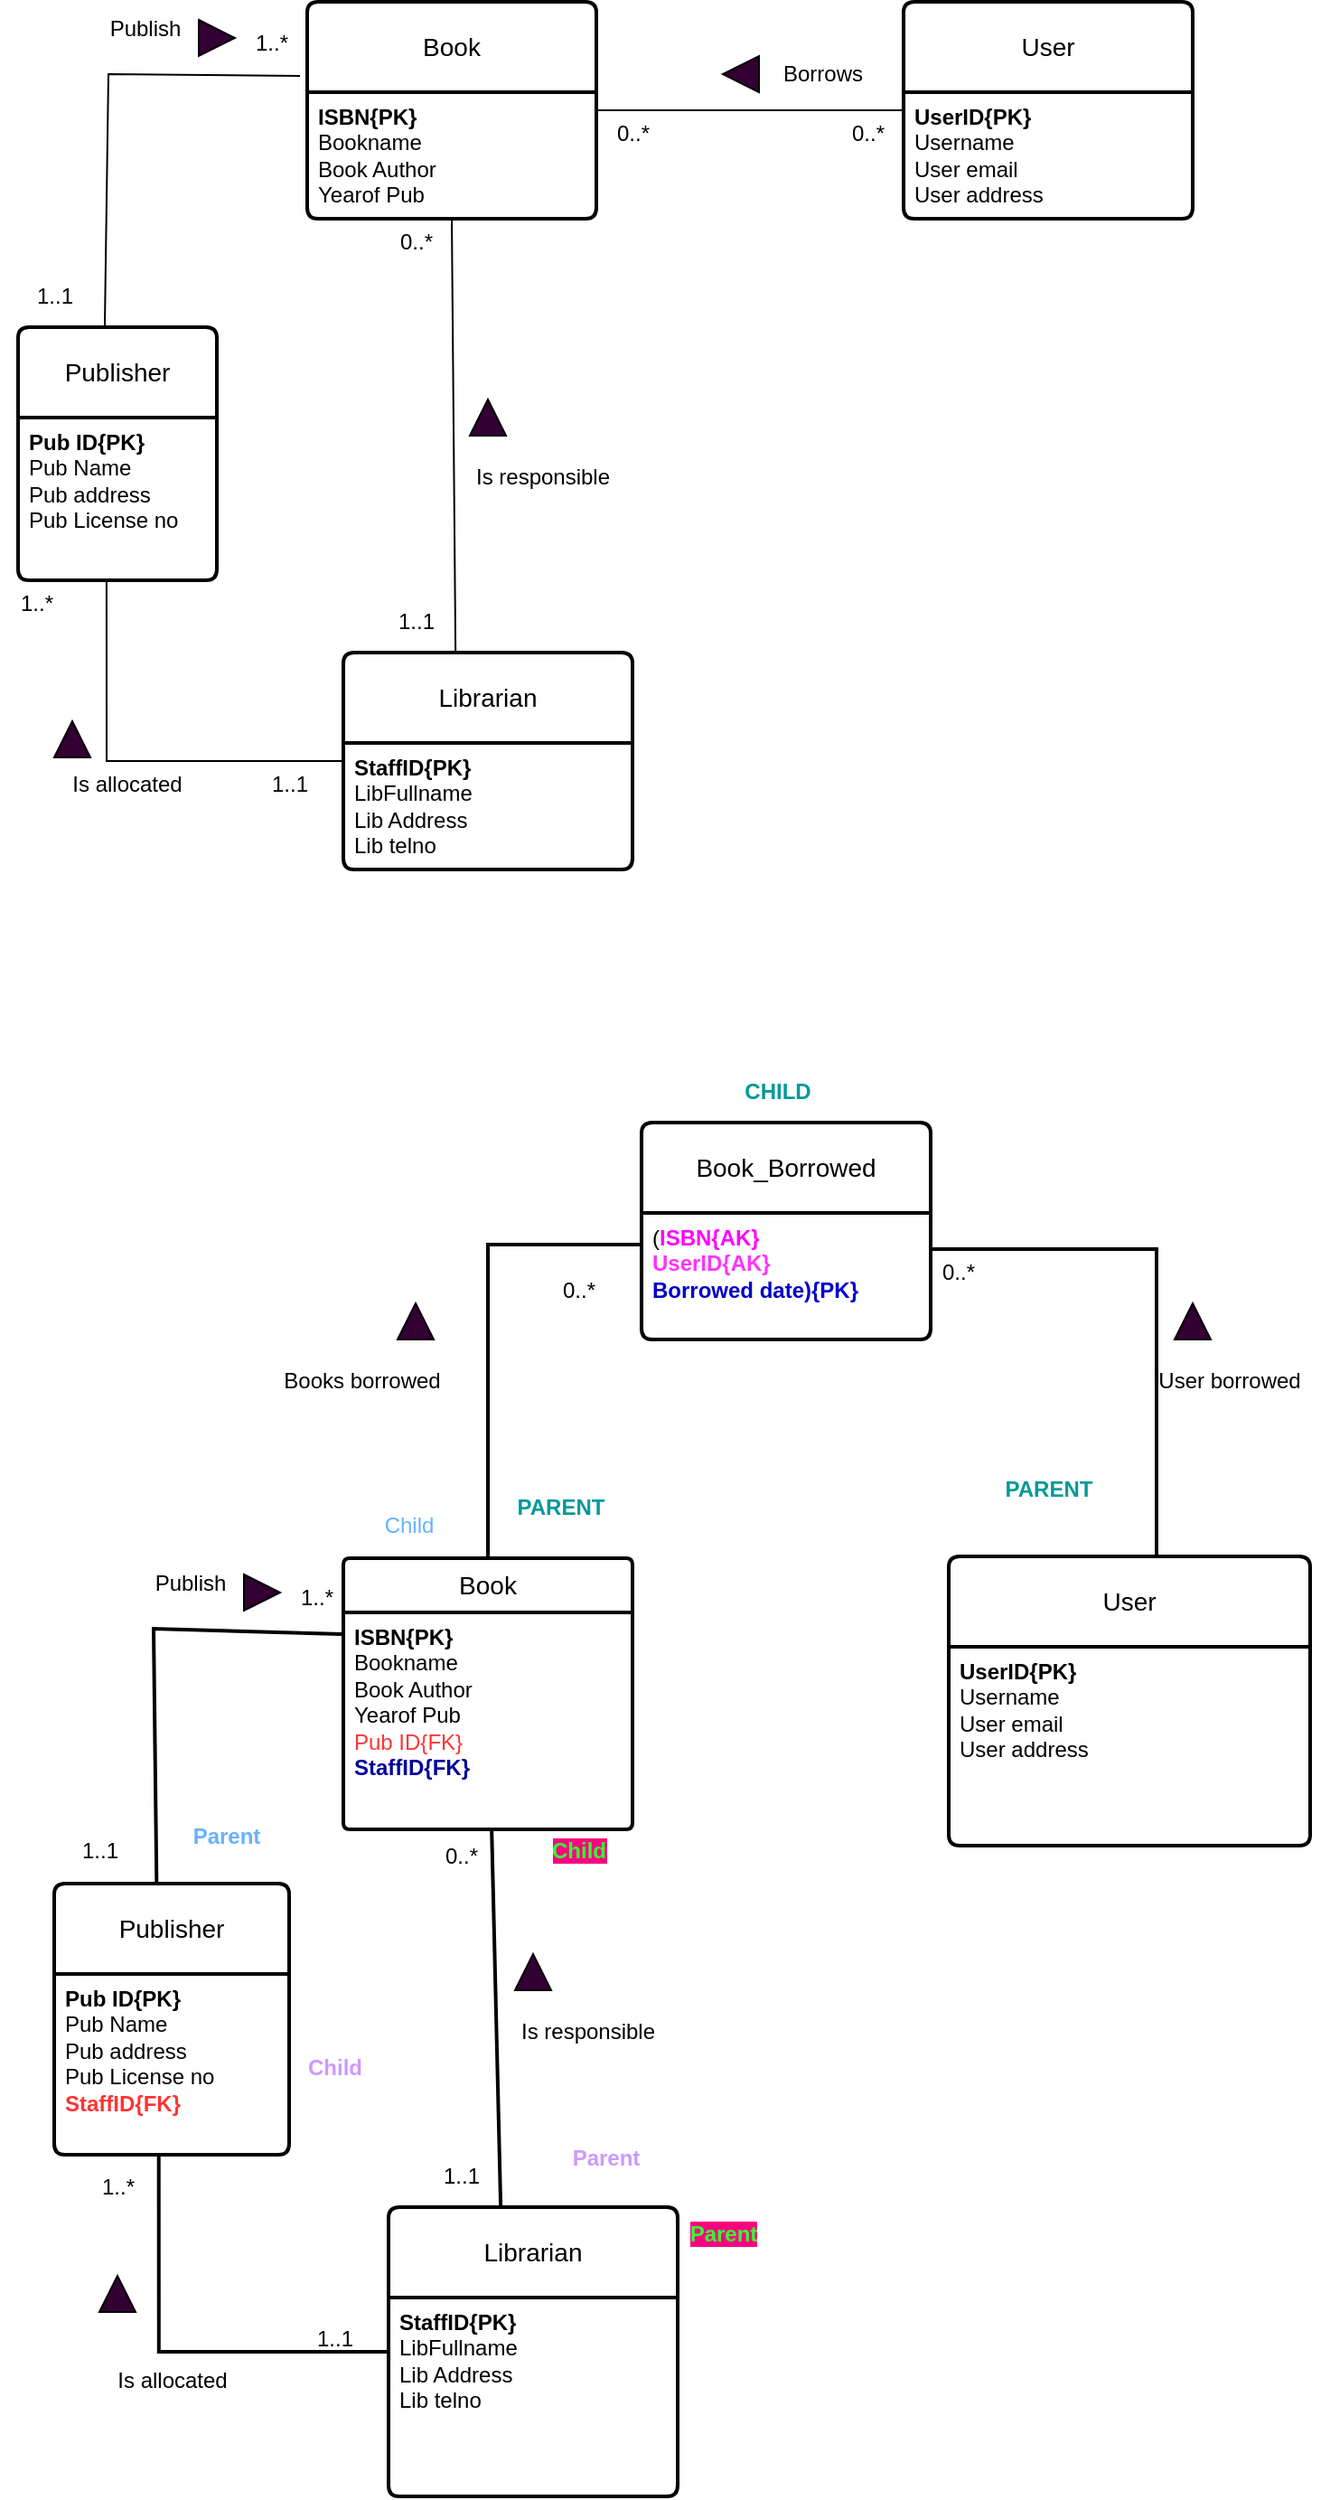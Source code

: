 <mxfile version="22.1.0" type="github">
  <diagram name="Page-1" id="6mNYl5aLtAXrVdr73i4R">
    <mxGraphModel dx="1434" dy="790" grid="1" gridSize="10" guides="1" tooltips="1" connect="1" arrows="1" fold="1" page="1" pageScale="1" pageWidth="850" pageHeight="1100" math="0" shadow="0">
      <root>
        <mxCell id="0" />
        <mxCell id="1" parent="0" />
        <mxCell id="qyHEatYL2sMcPmLjVxqT-1" value="Book" style="swimlane;childLayout=stackLayout;horizontal=1;startSize=50;horizontalStack=0;rounded=1;fontSize=14;fontStyle=0;strokeWidth=2;resizeParent=0;resizeLast=1;shadow=0;dashed=0;align=center;arcSize=4;whiteSpace=wrap;html=1;" parent="1" vertex="1">
          <mxGeometry x="230" y="400" width="160" height="120" as="geometry" />
        </mxCell>
        <mxCell id="qyHEatYL2sMcPmLjVxqT-2" value="&lt;b&gt;ISBN{PK}&lt;br&gt;&lt;/b&gt;Bookname&lt;br&gt;Book Author&lt;br&gt;Yearof Pub" style="align=left;strokeColor=none;fillColor=none;spacingLeft=4;fontSize=12;verticalAlign=top;resizable=0;rotatable=0;part=1;html=1;" parent="qyHEatYL2sMcPmLjVxqT-1" vertex="1">
          <mxGeometry y="50" width="160" height="70" as="geometry" />
        </mxCell>
        <mxCell id="qyHEatYL2sMcPmLjVxqT-9" value="" style="swimlane;childLayout=stackLayout;horizontal=1;startSize=50;horizontalStack=0;rounded=1;fontSize=14;fontStyle=0;strokeWidth=2;resizeParent=0;resizeLast=1;shadow=0;dashed=0;align=center;arcSize=4;whiteSpace=wrap;html=1;" parent="qyHEatYL2sMcPmLjVxqT-1" vertex="1">
          <mxGeometry y="120" width="160" as="geometry" />
        </mxCell>
        <mxCell id="qyHEatYL2sMcPmLjVxqT-3" value="User" style="swimlane;childLayout=stackLayout;horizontal=1;startSize=50;horizontalStack=0;rounded=1;fontSize=14;fontStyle=0;strokeWidth=2;resizeParent=0;resizeLast=1;shadow=0;dashed=0;align=center;arcSize=4;whiteSpace=wrap;html=1;" parent="1" vertex="1">
          <mxGeometry x="560" y="400" width="160" height="120" as="geometry" />
        </mxCell>
        <mxCell id="qyHEatYL2sMcPmLjVxqT-4" value="&lt;b&gt;UserID{PK}&lt;br&gt;&lt;/b&gt;Username&lt;br&gt;User email&lt;br&gt;User address" style="align=left;strokeColor=none;fillColor=none;spacingLeft=4;fontSize=12;verticalAlign=top;resizable=0;rotatable=0;part=1;html=1;" parent="qyHEatYL2sMcPmLjVxqT-3" vertex="1">
          <mxGeometry y="50" width="160" height="70" as="geometry" />
        </mxCell>
        <mxCell id="qyHEatYL2sMcPmLjVxqT-5" value="Publisher" style="swimlane;childLayout=stackLayout;horizontal=1;startSize=50;horizontalStack=0;rounded=1;fontSize=14;fontStyle=0;strokeWidth=2;resizeParent=0;resizeLast=1;shadow=0;dashed=0;align=center;arcSize=4;whiteSpace=wrap;html=1;" parent="1" vertex="1">
          <mxGeometry x="70" y="580" width="110" height="140" as="geometry" />
        </mxCell>
        <mxCell id="qyHEatYL2sMcPmLjVxqT-6" value="&lt;b&gt;Pub ID{PK}&lt;br&gt;&lt;/b&gt;Pub Name&lt;br&gt;Pub address&lt;br&gt;Pub License no" style="align=left;strokeColor=none;fillColor=none;spacingLeft=4;fontSize=12;verticalAlign=top;resizable=0;rotatable=0;part=1;html=1;" parent="qyHEatYL2sMcPmLjVxqT-5" vertex="1">
          <mxGeometry y="50" width="110" height="90" as="geometry" />
        </mxCell>
        <mxCell id="qyHEatYL2sMcPmLjVxqT-7" value="Librarian" style="swimlane;childLayout=stackLayout;horizontal=1;startSize=50;horizontalStack=0;rounded=1;fontSize=14;fontStyle=0;strokeWidth=2;resizeParent=0;resizeLast=1;shadow=0;dashed=0;align=center;arcSize=4;whiteSpace=wrap;html=1;" parent="1" vertex="1">
          <mxGeometry x="250" y="760" width="160" height="120" as="geometry" />
        </mxCell>
        <mxCell id="qyHEatYL2sMcPmLjVxqT-8" value="&lt;b&gt;StaffID{PK}&lt;/b&gt;&lt;br&gt;LibFullname&lt;br&gt;Lib Address&lt;br&gt;Lib telno" style="align=left;strokeColor=none;fillColor=none;spacingLeft=4;fontSize=12;verticalAlign=top;resizable=0;rotatable=0;part=1;html=1;" parent="qyHEatYL2sMcPmLjVxqT-7" vertex="1">
          <mxGeometry y="50" width="160" height="70" as="geometry" />
        </mxCell>
        <mxCell id="qyHEatYL2sMcPmLjVxqT-11" value="" style="endArrow=none;html=1;rounded=0;entryX=0;entryY=0.5;entryDx=0;entryDy=0;" parent="1" target="qyHEatYL2sMcPmLjVxqT-3" edge="1">
          <mxGeometry width="50" height="50" relative="1" as="geometry">
            <mxPoint x="390" y="460" as="sourcePoint" />
            <mxPoint x="370" y="410" as="targetPoint" />
          </mxGeometry>
        </mxCell>
        <mxCell id="qyHEatYL2sMcPmLjVxqT-12" value="" style="endArrow=none;html=1;rounded=0;entryX=0.388;entryY=0;entryDx=0;entryDy=0;exitX=0.5;exitY=1;exitDx=0;exitDy=0;entryPerimeter=0;" parent="1" source="qyHEatYL2sMcPmLjVxqT-2" target="qyHEatYL2sMcPmLjVxqT-7" edge="1">
          <mxGeometry width="50" height="50" relative="1" as="geometry">
            <mxPoint x="160" y="560" as="sourcePoint" />
            <mxPoint x="320" y="560" as="targetPoint" />
          </mxGeometry>
        </mxCell>
        <mxCell id="qyHEatYL2sMcPmLjVxqT-14" style="edgeStyle=orthogonalEdgeStyle;rounded=0;orthogonalLoop=1;jettySize=auto;html=1;entryX=0.445;entryY=1;entryDx=0;entryDy=0;entryPerimeter=0;endArrow=none;endFill=0;" parent="1" source="qyHEatYL2sMcPmLjVxqT-7" target="qyHEatYL2sMcPmLjVxqT-6" edge="1">
          <mxGeometry relative="1" as="geometry" />
        </mxCell>
        <mxCell id="qyHEatYL2sMcPmLjVxqT-19" value="" style="endArrow=none;html=1;rounded=0;entryX=-0.025;entryY=0.342;entryDx=0;entryDy=0;entryPerimeter=0;exitX=0.436;exitY=0.007;exitDx=0;exitDy=0;exitPerimeter=0;" parent="1" source="qyHEatYL2sMcPmLjVxqT-5" target="qyHEatYL2sMcPmLjVxqT-1" edge="1">
          <mxGeometry width="50" height="50" relative="1" as="geometry">
            <mxPoint x="120" y="570" as="sourcePoint" />
            <mxPoint x="230" y="435" as="targetPoint" />
            <Array as="points">
              <mxPoint x="120" y="440" />
            </Array>
          </mxGeometry>
        </mxCell>
        <mxCell id="qyHEatYL2sMcPmLjVxqT-20" value="" style="triangle;whiteSpace=wrap;html=1;strokeColor=#000000;fillColor=#330033;rotation=-90;" parent="1" vertex="1">
          <mxGeometry x="320" y="620" width="20" height="20" as="geometry" />
        </mxCell>
        <mxCell id="qyHEatYL2sMcPmLjVxqT-21" value="" style="triangle;whiteSpace=wrap;html=1;strokeColor=#000000;fillColor=#330033;" parent="1" vertex="1">
          <mxGeometry x="170" y="410" width="20" height="20" as="geometry" />
        </mxCell>
        <mxCell id="qyHEatYL2sMcPmLjVxqT-23" value="" style="triangle;whiteSpace=wrap;html=1;strokeColor=#000000;fillColor=#330033;rotation=-90;" parent="1" vertex="1">
          <mxGeometry x="90" y="798" width="20" height="20" as="geometry" />
        </mxCell>
        <mxCell id="qyHEatYL2sMcPmLjVxqT-24" value="" style="triangle;whiteSpace=wrap;html=1;strokeColor=#000000;fillColor=#330033;rotation=-180;" parent="1" vertex="1">
          <mxGeometry x="460" y="430" width="20" height="20" as="geometry" />
        </mxCell>
        <mxCell id="qyHEatYL2sMcPmLjVxqT-25" value="Publish" style="text;html=1;align=center;verticalAlign=middle;resizable=0;points=[];autosize=1;strokeColor=none;fillColor=none;" parent="1" vertex="1">
          <mxGeometry x="110" y="400" width="60" height="30" as="geometry" />
        </mxCell>
        <mxCell id="qyHEatYL2sMcPmLjVxqT-26" value="Borrows" style="text;html=1;align=center;verticalAlign=middle;resizable=0;points=[];autosize=1;strokeColor=none;fillColor=none;" parent="1" vertex="1">
          <mxGeometry x="480" y="425" width="70" height="30" as="geometry" />
        </mxCell>
        <mxCell id="qyHEatYL2sMcPmLjVxqT-27" value="Is responsible" style="text;html=1;align=center;verticalAlign=middle;resizable=0;points=[];autosize=1;strokeColor=none;fillColor=none;" parent="1" vertex="1">
          <mxGeometry x="310" y="648" width="100" height="30" as="geometry" />
        </mxCell>
        <mxCell id="qyHEatYL2sMcPmLjVxqT-28" value="Is allocated" style="text;html=1;align=center;verticalAlign=middle;resizable=0;points=[];autosize=1;strokeColor=none;fillColor=none;" parent="1" vertex="1">
          <mxGeometry x="90" y="818" width="80" height="30" as="geometry" />
        </mxCell>
        <mxCell id="qyHEatYL2sMcPmLjVxqT-30" value="1..*" style="text;html=1;align=center;verticalAlign=middle;resizable=0;points=[];autosize=1;strokeColor=none;fillColor=none;" parent="1" vertex="1">
          <mxGeometry x="190" y="408" width="40" height="30" as="geometry" />
        </mxCell>
        <mxCell id="qyHEatYL2sMcPmLjVxqT-31" value="1..1" style="text;html=1;align=center;verticalAlign=middle;resizable=0;points=[];autosize=1;strokeColor=none;fillColor=none;" parent="1" vertex="1">
          <mxGeometry x="70" y="548" width="40" height="30" as="geometry" />
        </mxCell>
        <mxCell id="qyHEatYL2sMcPmLjVxqT-32" value="1..*" style="text;html=1;align=center;verticalAlign=middle;resizable=0;points=[];autosize=1;strokeColor=none;fillColor=none;" parent="1" vertex="1">
          <mxGeometry x="60" y="718" width="40" height="30" as="geometry" />
        </mxCell>
        <mxCell id="qyHEatYL2sMcPmLjVxqT-33" value="1..1" style="text;html=1;align=center;verticalAlign=middle;resizable=0;points=[];autosize=1;strokeColor=none;fillColor=none;" parent="1" vertex="1">
          <mxGeometry x="200" y="818" width="40" height="30" as="geometry" />
        </mxCell>
        <mxCell id="qyHEatYL2sMcPmLjVxqT-34" value="1..1" style="text;html=1;align=center;verticalAlign=middle;resizable=0;points=[];autosize=1;strokeColor=none;fillColor=none;" parent="1" vertex="1">
          <mxGeometry x="270" y="728" width="40" height="30" as="geometry" />
        </mxCell>
        <mxCell id="qyHEatYL2sMcPmLjVxqT-35" value="0..*" style="text;html=1;align=center;verticalAlign=middle;resizable=0;points=[];autosize=1;strokeColor=none;fillColor=none;" parent="1" vertex="1">
          <mxGeometry x="270" y="518" width="40" height="30" as="geometry" />
        </mxCell>
        <mxCell id="qyHEatYL2sMcPmLjVxqT-36" value="0..*" style="text;html=1;align=center;verticalAlign=middle;resizable=0;points=[];autosize=1;strokeColor=none;fillColor=none;" parent="1" vertex="1">
          <mxGeometry x="390" y="458" width="40" height="30" as="geometry" />
        </mxCell>
        <mxCell id="qyHEatYL2sMcPmLjVxqT-37" value="0..*" style="text;html=1;align=center;verticalAlign=middle;resizable=0;points=[];autosize=1;strokeColor=none;fillColor=none;" parent="1" vertex="1">
          <mxGeometry x="520" y="458" width="40" height="30" as="geometry" />
        </mxCell>
        <mxCell id="plLwiqWHpVFlgW2z9lWA-10" style="edgeStyle=orthogonalEdgeStyle;rounded=0;orthogonalLoop=1;jettySize=auto;html=1;entryX=0;entryY=0.25;entryDx=0;entryDy=0;exitX=0.5;exitY=0;exitDx=0;exitDy=0;endArrow=none;endFill=0;strokeWidth=2;" edge="1" parent="1" source="qyHEatYL2sMcPmLjVxqT-81" target="qyHEatYL2sMcPmLjVxqT-122">
          <mxGeometry relative="1" as="geometry" />
        </mxCell>
        <mxCell id="qyHEatYL2sMcPmLjVxqT-81" value="Book" style="swimlane;childLayout=stackLayout;horizontal=1;startSize=30;horizontalStack=0;rounded=1;fontSize=14;fontStyle=0;strokeWidth=2;resizeParent=0;resizeLast=1;shadow=0;dashed=0;align=center;arcSize=4;whiteSpace=wrap;html=1;" parent="1" vertex="1">
          <mxGeometry x="250" y="1261" width="160" height="150" as="geometry" />
        </mxCell>
        <mxCell id="qyHEatYL2sMcPmLjVxqT-82" value="&lt;b&gt;ISBN{PK}&lt;br&gt;&lt;/b&gt;Bookname&lt;br&gt;Book Author&lt;br&gt;Yearof Pub&lt;br&gt;&lt;font color=&quot;#ff3333&quot;&gt;Pub ID{FK}&lt;br&gt;&lt;/font&gt;&lt;font color=&quot;#000099&quot;&gt;&lt;b&gt;StaffID{FK}&lt;/b&gt;&lt;/font&gt;&lt;font color=&quot;#ff3333&quot;&gt;&lt;br&gt;&lt;/font&gt;" style="align=left;strokeColor=none;fillColor=none;spacingLeft=4;fontSize=12;verticalAlign=top;resizable=0;rotatable=0;part=1;html=1;" parent="qyHEatYL2sMcPmLjVxqT-81" vertex="1">
          <mxGeometry y="30" width="160" height="120" as="geometry" />
        </mxCell>
        <mxCell id="plLwiqWHpVFlgW2z9lWA-12" style="edgeStyle=orthogonalEdgeStyle;rounded=0;orthogonalLoop=1;jettySize=auto;html=1;entryX=1;entryY=0;entryDx=0;entryDy=0;endArrow=none;endFill=0;strokeWidth=2;" edge="1" parent="1" source="qyHEatYL2sMcPmLjVxqT-84" target="qyHEatYL2sMcPmLjVxqT-122">
          <mxGeometry relative="1" as="geometry">
            <Array as="points">
              <mxPoint x="700" y="1090" />
              <mxPoint x="575" y="1090" />
            </Array>
          </mxGeometry>
        </mxCell>
        <mxCell id="qyHEatYL2sMcPmLjVxqT-84" value="User" style="swimlane;childLayout=stackLayout;horizontal=1;startSize=50;horizontalStack=0;rounded=1;fontSize=14;fontStyle=0;strokeWidth=2;resizeParent=0;resizeLast=1;shadow=0;dashed=0;align=center;arcSize=4;whiteSpace=wrap;html=1;" parent="1" vertex="1">
          <mxGeometry x="585" y="1260" width="200" height="160" as="geometry" />
        </mxCell>
        <mxCell id="qyHEatYL2sMcPmLjVxqT-85" value="&lt;b&gt;UserID{PK}&lt;br&gt;&lt;/b&gt;Username&lt;br&gt;User email&lt;br&gt;User address" style="align=left;strokeColor=none;fillColor=none;spacingLeft=4;fontSize=12;verticalAlign=top;resizable=0;rotatable=0;part=1;html=1;" parent="qyHEatYL2sMcPmLjVxqT-84" vertex="1">
          <mxGeometry y="50" width="200" height="110" as="geometry" />
        </mxCell>
        <mxCell id="qyHEatYL2sMcPmLjVxqT-86" value="Publisher" style="swimlane;childLayout=stackLayout;horizontal=1;startSize=50;horizontalStack=0;rounded=1;fontSize=14;fontStyle=0;strokeWidth=2;resizeParent=0;resizeLast=1;shadow=0;dashed=0;align=center;arcSize=4;whiteSpace=wrap;html=1;" parent="1" vertex="1">
          <mxGeometry x="90" y="1441" width="130" height="150" as="geometry" />
        </mxCell>
        <mxCell id="qyHEatYL2sMcPmLjVxqT-87" value="&lt;b&gt;Pub ID{PK}&lt;br&gt;&lt;/b&gt;Pub Name&lt;br&gt;Pub address&lt;br&gt;Pub License no&lt;br&gt;&lt;b&gt;&lt;font color=&quot;#ff3333&quot;&gt;StaffID{FK}&lt;/font&gt;&lt;/b&gt;" style="align=left;strokeColor=none;fillColor=none;spacingLeft=4;fontSize=12;verticalAlign=top;resizable=0;rotatable=0;part=1;html=1;" parent="qyHEatYL2sMcPmLjVxqT-86" vertex="1">
          <mxGeometry y="50" width="130" height="100" as="geometry" />
        </mxCell>
        <mxCell id="qyHEatYL2sMcPmLjVxqT-88" value="Librarian" style="swimlane;childLayout=stackLayout;horizontal=1;startSize=50;horizontalStack=0;rounded=1;fontSize=14;fontStyle=0;strokeWidth=2;resizeParent=0;resizeLast=1;shadow=0;dashed=0;align=center;arcSize=4;whiteSpace=wrap;html=1;" parent="1" vertex="1">
          <mxGeometry x="275" y="1620" width="160" height="160" as="geometry" />
        </mxCell>
        <mxCell id="qyHEatYL2sMcPmLjVxqT-89" value="&lt;b&gt;StaffID{PK}&lt;/b&gt;&lt;br&gt;LibFullname&lt;br&gt;Lib Address&lt;br&gt;Lib telno&lt;br&gt;" style="align=left;strokeColor=none;fillColor=none;spacingLeft=4;fontSize=12;verticalAlign=top;resizable=0;rotatable=0;part=1;html=1;" parent="qyHEatYL2sMcPmLjVxqT-88" vertex="1">
          <mxGeometry y="50" width="160" height="110" as="geometry" />
        </mxCell>
        <mxCell id="qyHEatYL2sMcPmLjVxqT-91" value="" style="endArrow=none;html=1;rounded=0;entryX=0.388;entryY=0;entryDx=0;entryDy=0;entryPerimeter=0;exitX=0.513;exitY=1;exitDx=0;exitDy=0;exitPerimeter=0;strokeWidth=2;endFill=0;" parent="1" source="qyHEatYL2sMcPmLjVxqT-82" target="qyHEatYL2sMcPmLjVxqT-88" edge="1">
          <mxGeometry width="50" height="50" relative="1" as="geometry">
            <mxPoint x="335" y="1420" as="sourcePoint" />
            <mxPoint x="345" y="1420" as="targetPoint" />
          </mxGeometry>
        </mxCell>
        <mxCell id="qyHEatYL2sMcPmLjVxqT-92" style="edgeStyle=orthogonalEdgeStyle;rounded=0;orthogonalLoop=1;jettySize=auto;html=1;entryX=0.445;entryY=1;entryDx=0;entryDy=0;entryPerimeter=0;endArrow=none;endFill=0;strokeWidth=2;" parent="1" source="qyHEatYL2sMcPmLjVxqT-88" target="qyHEatYL2sMcPmLjVxqT-87" edge="1">
          <mxGeometry relative="1" as="geometry" />
        </mxCell>
        <mxCell id="qyHEatYL2sMcPmLjVxqT-93" value="" style="endArrow=none;html=1;rounded=0;entryX=0.85;entryY=1.167;entryDx=0;entryDy=0;entryPerimeter=0;exitX=0.436;exitY=0.007;exitDx=0;exitDy=0;exitPerimeter=0;strokeWidth=2;endFill=0;" parent="1" source="qyHEatYL2sMcPmLjVxqT-86" target="qyHEatYL2sMcPmLjVxqT-102" edge="1">
          <mxGeometry width="50" height="50" relative="1" as="geometry">
            <mxPoint x="145" y="1430" as="sourcePoint" />
            <mxPoint x="255" y="1295" as="targetPoint" />
            <Array as="points">
              <mxPoint x="145" y="1300" />
            </Array>
          </mxGeometry>
        </mxCell>
        <mxCell id="qyHEatYL2sMcPmLjVxqT-94" value="" style="triangle;whiteSpace=wrap;html=1;strokeColor=#000000;fillColor=#330033;rotation=-90;" parent="1" vertex="1">
          <mxGeometry x="345" y="1480" width="20" height="20" as="geometry" />
        </mxCell>
        <mxCell id="qyHEatYL2sMcPmLjVxqT-95" value="" style="triangle;whiteSpace=wrap;html=1;strokeColor=#000000;fillColor=#330033;" parent="1" vertex="1">
          <mxGeometry x="195" y="1270" width="20" height="20" as="geometry" />
        </mxCell>
        <mxCell id="qyHEatYL2sMcPmLjVxqT-96" value="" style="triangle;whiteSpace=wrap;html=1;strokeColor=#000000;fillColor=#330033;rotation=-90;" parent="1" vertex="1">
          <mxGeometry x="115" y="1658" width="20" height="20" as="geometry" />
        </mxCell>
        <mxCell id="qyHEatYL2sMcPmLjVxqT-98" value="Publish" style="text;html=1;align=center;verticalAlign=middle;resizable=0;points=[];autosize=1;strokeColor=none;fillColor=none;" parent="1" vertex="1">
          <mxGeometry x="135" y="1260" width="60" height="30" as="geometry" />
        </mxCell>
        <mxCell id="qyHEatYL2sMcPmLjVxqT-100" value="Is responsible" style="text;html=1;align=center;verticalAlign=middle;resizable=0;points=[];autosize=1;strokeColor=none;fillColor=none;" parent="1" vertex="1">
          <mxGeometry x="335" y="1508" width="100" height="30" as="geometry" />
        </mxCell>
        <mxCell id="qyHEatYL2sMcPmLjVxqT-101" value="Is allocated" style="text;html=1;align=center;verticalAlign=middle;resizable=0;points=[];autosize=1;strokeColor=none;fillColor=none;" parent="1" vertex="1">
          <mxGeometry x="115" y="1701" width="80" height="30" as="geometry" />
        </mxCell>
        <mxCell id="qyHEatYL2sMcPmLjVxqT-102" value="1..*" style="text;html=1;align=center;verticalAlign=middle;resizable=0;points=[];autosize=1;strokeColor=none;fillColor=none;" parent="1" vertex="1">
          <mxGeometry x="215" y="1268" width="40" height="30" as="geometry" />
        </mxCell>
        <mxCell id="qyHEatYL2sMcPmLjVxqT-103" value="1..1" style="text;html=1;align=center;verticalAlign=middle;resizable=0;points=[];autosize=1;strokeColor=none;fillColor=none;" parent="1" vertex="1">
          <mxGeometry x="95" y="1408" width="40" height="30" as="geometry" />
        </mxCell>
        <mxCell id="qyHEatYL2sMcPmLjVxqT-104" value="1..*" style="text;html=1;align=center;verticalAlign=middle;resizable=0;points=[];autosize=1;strokeColor=none;fillColor=none;" parent="1" vertex="1">
          <mxGeometry x="105" y="1594" width="40" height="30" as="geometry" />
        </mxCell>
        <mxCell id="qyHEatYL2sMcPmLjVxqT-105" value="1..1" style="text;html=1;align=center;verticalAlign=middle;resizable=0;points=[];autosize=1;strokeColor=none;fillColor=none;" parent="1" vertex="1">
          <mxGeometry x="225" y="1678" width="40" height="30" as="geometry" />
        </mxCell>
        <mxCell id="qyHEatYL2sMcPmLjVxqT-106" value="1..1" style="text;html=1;align=center;verticalAlign=middle;resizable=0;points=[];autosize=1;strokeColor=none;fillColor=none;" parent="1" vertex="1">
          <mxGeometry x="295" y="1588" width="40" height="30" as="geometry" />
        </mxCell>
        <mxCell id="qyHEatYL2sMcPmLjVxqT-107" value="0..*" style="text;html=1;align=center;verticalAlign=middle;resizable=0;points=[];autosize=1;strokeColor=none;fillColor=none;" parent="1" vertex="1">
          <mxGeometry x="295" y="1411" width="40" height="30" as="geometry" />
        </mxCell>
        <mxCell id="qyHEatYL2sMcPmLjVxqT-117" value="&lt;b&gt;&lt;font color=&quot;#66b2ff&quot;&gt;Parent&lt;/font&gt;&lt;/b&gt;" style="text;html=1;align=center;verticalAlign=middle;resizable=0;points=[];autosize=1;strokeColor=none;fillColor=none;" parent="1" vertex="1">
          <mxGeometry x="155" y="1400" width="60" height="30" as="geometry" />
        </mxCell>
        <mxCell id="qyHEatYL2sMcPmLjVxqT-118" value="&lt;font color=&quot;#66b2ff&quot;&gt;Child&lt;/font&gt;" style="text;html=1;align=center;verticalAlign=middle;resizable=0;points=[];autosize=1;strokeColor=none;fillColor=none;" parent="1" vertex="1">
          <mxGeometry x="261" y="1228" width="50" height="30" as="geometry" />
        </mxCell>
        <mxCell id="qyHEatYL2sMcPmLjVxqT-119" value="&lt;b&gt;&lt;font color=&quot;#cc99ff&quot;&gt;Parent&lt;/font&gt;&lt;/b&gt;" style="text;html=1;align=center;verticalAlign=middle;resizable=0;points=[];autosize=1;strokeColor=none;fillColor=none;" parent="1" vertex="1">
          <mxGeometry x="365" y="1578" width="60" height="30" as="geometry" />
        </mxCell>
        <mxCell id="qyHEatYL2sMcPmLjVxqT-120" value="&lt;b style=&quot;border-color: var(--border-color);&quot;&gt;&lt;font style=&quot;border-color: var(--border-color);&quot; color=&quot;#cc99ff&quot;&gt;Child&lt;/font&gt;&lt;/b&gt;" style="text;html=1;align=center;verticalAlign=middle;resizable=0;points=[];autosize=1;strokeColor=none;fillColor=none;" parent="1" vertex="1">
          <mxGeometry x="220" y="1528" width="50" height="30" as="geometry" />
        </mxCell>
        <mxCell id="qyHEatYL2sMcPmLjVxqT-121" value="Book_Borrowed" style="swimlane;childLayout=stackLayout;horizontal=1;startSize=50;horizontalStack=0;rounded=1;fontSize=14;fontStyle=0;strokeWidth=2;resizeParent=0;resizeLast=1;shadow=0;dashed=0;align=center;arcSize=4;whiteSpace=wrap;html=1;" parent="1" vertex="1">
          <mxGeometry x="415" y="1020" width="160" height="120" as="geometry" />
        </mxCell>
        <mxCell id="qyHEatYL2sMcPmLjVxqT-122" value="(&lt;font color=&quot;#ff00ff&quot;&gt;&lt;b&gt;ISBN{AK}&lt;/b&gt;&lt;/font&gt;&lt;br&gt;&lt;font color=&quot;#ff33ff&quot;&gt;&lt;b&gt;UserID{AK}&lt;/b&gt;&lt;/font&gt;&lt;br&gt;&lt;b&gt;&lt;font color=&quot;#0000cc&quot;&gt;Borrowed date){PK}&lt;/font&gt;&lt;/b&gt;" style="align=left;strokeColor=none;fillColor=none;spacingLeft=4;fontSize=12;verticalAlign=top;resizable=0;rotatable=0;part=1;html=1;" parent="qyHEatYL2sMcPmLjVxqT-121" vertex="1">
          <mxGeometry y="50" width="160" height="70" as="geometry" />
        </mxCell>
        <mxCell id="plLwiqWHpVFlgW2z9lWA-1" value="" style="swimlane;childLayout=stackLayout;horizontal=1;startSize=50;horizontalStack=0;rounded=1;fontSize=14;fontStyle=0;strokeWidth=2;resizeParent=0;resizeLast=1;shadow=0;dashed=0;align=center;arcSize=4;whiteSpace=wrap;html=1;" vertex="1" parent="qyHEatYL2sMcPmLjVxqT-121">
          <mxGeometry y="120" width="160" as="geometry" />
        </mxCell>
        <mxCell id="qyHEatYL2sMcPmLjVxqT-123" value="&lt;b style=&quot;border-color: var(--border-color); color: rgb(51, 255, 51); background-color: rgb(255, 0, 128);&quot;&gt;Child&lt;/b&gt;" style="text;html=1;align=center;verticalAlign=middle;resizable=0;points=[];autosize=1;strokeColor=none;fillColor=none;" parent="1" vertex="1">
          <mxGeometry x="355" y="1408" width="50" height="30" as="geometry" />
        </mxCell>
        <mxCell id="qyHEatYL2sMcPmLjVxqT-124" value="&lt;b style=&quot;border-color: var(--border-color); color: rgb(51, 255, 51); background-color: rgb(255, 0, 128);&quot;&gt;Parent&lt;/b&gt;" style="text;html=1;align=center;verticalAlign=middle;resizable=0;points=[];autosize=1;strokeColor=none;fillColor=none;" parent="1" vertex="1">
          <mxGeometry x="430" y="1620" width="60" height="30" as="geometry" />
        </mxCell>
        <mxCell id="plLwiqWHpVFlgW2z9lWA-13" value="" style="triangle;whiteSpace=wrap;html=1;strokeColor=#000000;fillColor=#330033;rotation=-90;" vertex="1" parent="1">
          <mxGeometry x="710" y="1120" width="20" height="20" as="geometry" />
        </mxCell>
        <mxCell id="plLwiqWHpVFlgW2z9lWA-14" value="" style="triangle;whiteSpace=wrap;html=1;strokeColor=#000000;fillColor=#330033;rotation=-90;" vertex="1" parent="1">
          <mxGeometry x="280" y="1120" width="20" height="20" as="geometry" />
        </mxCell>
        <mxCell id="plLwiqWHpVFlgW2z9lWA-16" value="0..*" style="text;html=1;align=center;verticalAlign=middle;resizable=0;points=[];autosize=1;strokeColor=none;fillColor=none;" vertex="1" parent="1">
          <mxGeometry x="360" y="1098" width="40" height="30" as="geometry" />
        </mxCell>
        <mxCell id="plLwiqWHpVFlgW2z9lWA-17" value="0..*" style="text;html=1;align=center;verticalAlign=middle;resizable=0;points=[];autosize=1;strokeColor=none;fillColor=none;" vertex="1" parent="1">
          <mxGeometry x="570" y="1088" width="40" height="30" as="geometry" />
        </mxCell>
        <mxCell id="plLwiqWHpVFlgW2z9lWA-18" value="&lt;b&gt;&lt;font color=&quot;#009999&quot;&gt;PARENT&lt;/font&gt;&lt;/b&gt;" style="text;html=1;align=center;verticalAlign=middle;resizable=0;points=[];autosize=1;strokeColor=none;fillColor=none;" vertex="1" parent="1">
          <mxGeometry x="335" y="1218" width="70" height="30" as="geometry" />
        </mxCell>
        <mxCell id="plLwiqWHpVFlgW2z9lWA-19" value="&lt;b style=&quot;border-color: var(--border-color);&quot;&gt;&lt;font style=&quot;border-color: var(--border-color);&quot; color=&quot;#009999&quot;&gt;PARENT&lt;/font&gt;&lt;/b&gt;" style="text;html=1;align=center;verticalAlign=middle;resizable=0;points=[];autosize=1;strokeColor=none;fillColor=none;" vertex="1" parent="1">
          <mxGeometry x="605" y="1208" width="70" height="30" as="geometry" />
        </mxCell>
        <mxCell id="plLwiqWHpVFlgW2z9lWA-20" value="&lt;b style=&quot;border-color: var(--border-color);&quot;&gt;&lt;font style=&quot;border-color: var(--border-color);&quot; color=&quot;#009999&quot;&gt;CHILD&lt;/font&gt;&lt;/b&gt;" style="text;html=1;align=center;verticalAlign=middle;resizable=0;points=[];autosize=1;strokeColor=none;fillColor=none;" vertex="1" parent="1">
          <mxGeometry x="460" y="988" width="60" height="30" as="geometry" />
        </mxCell>
        <mxCell id="plLwiqWHpVFlgW2z9lWA-21" value="Books borrowed" style="text;html=1;align=center;verticalAlign=middle;resizable=0;points=[];autosize=1;strokeColor=none;fillColor=none;" vertex="1" parent="1">
          <mxGeometry x="205" y="1148" width="110" height="30" as="geometry" />
        </mxCell>
        <mxCell id="plLwiqWHpVFlgW2z9lWA-22" value="User borrowed" style="text;html=1;align=center;verticalAlign=middle;resizable=0;points=[];autosize=1;strokeColor=none;fillColor=none;" vertex="1" parent="1">
          <mxGeometry x="690" y="1148" width="100" height="30" as="geometry" />
        </mxCell>
      </root>
    </mxGraphModel>
  </diagram>
</mxfile>
